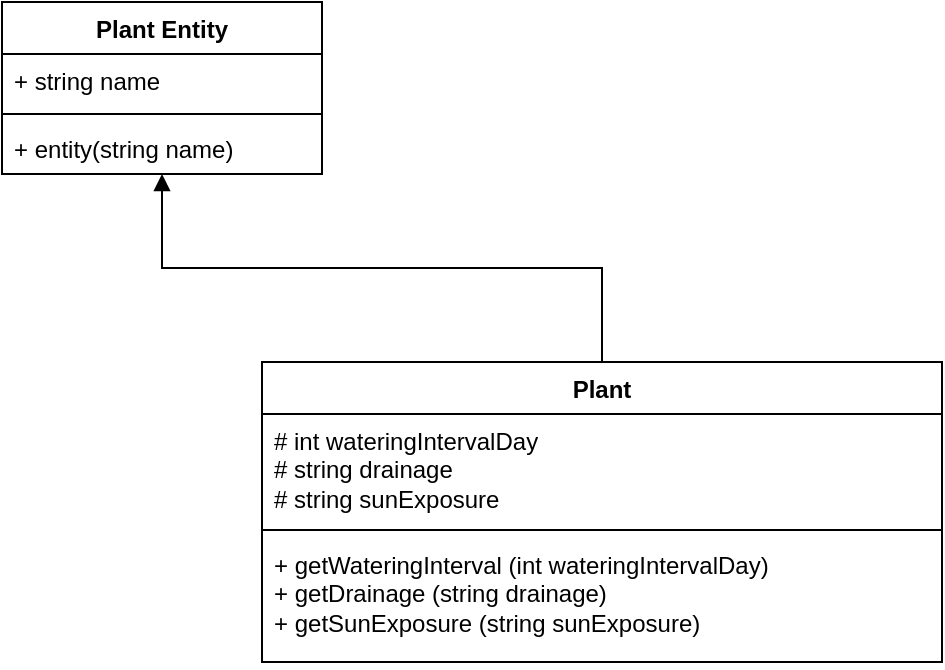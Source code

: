 <mxfile version="26.2.14">
  <diagram name="Page-1" id="RP7NiGy_2naLxJwXn2JH">
    <mxGraphModel dx="742" dy="884" grid="1" gridSize="10" guides="1" tooltips="1" connect="1" arrows="1" fold="1" page="1" pageScale="1" pageWidth="827" pageHeight="1169" math="0" shadow="0">
      <root>
        <mxCell id="0" />
        <mxCell id="1" parent="0" />
        <mxCell id="YPLfKWgZtxqnr_miqKOz-14" value="" style="edgeStyle=orthogonalEdgeStyle;rounded=0;orthogonalLoop=1;jettySize=auto;html=1;endArrow=block;endFill=1;" edge="1" parent="1" source="YPLfKWgZtxqnr_miqKOz-10" target="YPLfKWgZtxqnr_miqKOz-6">
          <mxGeometry relative="1" as="geometry" />
        </mxCell>
        <mxCell id="YPLfKWgZtxqnr_miqKOz-6" value="Plant Entity" style="swimlane;fontStyle=1;align=center;verticalAlign=top;childLayout=stackLayout;horizontal=1;startSize=26;horizontalStack=0;resizeParent=1;resizeParentMax=0;resizeLast=0;collapsible=1;marginBottom=0;whiteSpace=wrap;html=1;" vertex="1" parent="1">
          <mxGeometry x="70" y="70" width="160" height="86" as="geometry">
            <mxRectangle x="370" y="180" width="100" height="30" as="alternateBounds" />
          </mxGeometry>
        </mxCell>
        <mxCell id="YPLfKWgZtxqnr_miqKOz-7" value="+ string name" style="text;strokeColor=none;fillColor=none;align=left;verticalAlign=top;spacingLeft=4;spacingRight=4;overflow=hidden;rotatable=0;points=[[0,0.5],[1,0.5]];portConstraint=eastwest;whiteSpace=wrap;html=1;" vertex="1" parent="YPLfKWgZtxqnr_miqKOz-6">
          <mxGeometry y="26" width="160" height="26" as="geometry" />
        </mxCell>
        <mxCell id="YPLfKWgZtxqnr_miqKOz-8" value="" style="line;strokeWidth=1;fillColor=none;align=left;verticalAlign=middle;spacingTop=-1;spacingLeft=3;spacingRight=3;rotatable=0;labelPosition=right;points=[];portConstraint=eastwest;strokeColor=inherit;" vertex="1" parent="YPLfKWgZtxqnr_miqKOz-6">
          <mxGeometry y="52" width="160" height="8" as="geometry" />
        </mxCell>
        <mxCell id="YPLfKWgZtxqnr_miqKOz-9" value="+ entity(string name)" style="text;strokeColor=none;fillColor=none;align=left;verticalAlign=top;spacingLeft=4;spacingRight=4;overflow=hidden;rotatable=0;points=[[0,0.5],[1,0.5]];portConstraint=eastwest;whiteSpace=wrap;html=1;" vertex="1" parent="YPLfKWgZtxqnr_miqKOz-6">
          <mxGeometry y="60" width="160" height="26" as="geometry" />
        </mxCell>
        <mxCell id="YPLfKWgZtxqnr_miqKOz-10" value="Plant" style="swimlane;fontStyle=1;align=center;verticalAlign=top;childLayout=stackLayout;horizontal=1;startSize=26;horizontalStack=0;resizeParent=1;resizeParentMax=0;resizeLast=0;collapsible=1;marginBottom=0;whiteSpace=wrap;html=1;" vertex="1" parent="1">
          <mxGeometry x="200" y="250" width="340" height="150" as="geometry">
            <mxRectangle x="370" y="180" width="100" height="30" as="alternateBounds" />
          </mxGeometry>
        </mxCell>
        <mxCell id="YPLfKWgZtxqnr_miqKOz-11" value="&lt;div&gt;# int wateringIntervalDay&lt;/div&gt;&lt;div&gt;# string drainage&lt;/div&gt;&lt;div&gt;# string sunExposure&lt;/div&gt;" style="text;strokeColor=none;fillColor=none;align=left;verticalAlign=top;spacingLeft=4;spacingRight=4;overflow=hidden;rotatable=0;points=[[0,0.5],[1,0.5]];portConstraint=eastwest;whiteSpace=wrap;html=1;" vertex="1" parent="YPLfKWgZtxqnr_miqKOz-10">
          <mxGeometry y="26" width="340" height="54" as="geometry" />
        </mxCell>
        <mxCell id="YPLfKWgZtxqnr_miqKOz-12" value="" style="line;strokeWidth=1;fillColor=none;align=left;verticalAlign=middle;spacingTop=-1;spacingLeft=3;spacingRight=3;rotatable=0;labelPosition=right;points=[];portConstraint=eastwest;strokeColor=inherit;" vertex="1" parent="YPLfKWgZtxqnr_miqKOz-10">
          <mxGeometry y="80" width="340" height="8" as="geometry" />
        </mxCell>
        <mxCell id="YPLfKWgZtxqnr_miqKOz-13" value="&lt;div&gt;+ getWateringInterval (int wateringIntervalDay)&lt;/div&gt;&lt;div&gt;+ getDrainage (string drainage)&lt;/div&gt;&lt;div&gt;+ getSunExposure (string sunExposure)&lt;/div&gt;" style="text;strokeColor=none;fillColor=none;align=left;verticalAlign=top;spacingLeft=4;spacingRight=4;overflow=hidden;rotatable=0;points=[[0,0.5],[1,0.5]];portConstraint=eastwest;whiteSpace=wrap;html=1;" vertex="1" parent="YPLfKWgZtxqnr_miqKOz-10">
          <mxGeometry y="88" width="340" height="62" as="geometry" />
        </mxCell>
      </root>
    </mxGraphModel>
  </diagram>
</mxfile>
